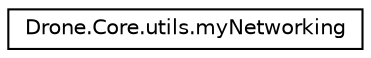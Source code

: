digraph "Graphical Class Hierarchy"
{
  edge [fontname="Helvetica",fontsize="10",labelfontname="Helvetica",labelfontsize="10"];
  node [fontname="Helvetica",fontsize="10",shape=record];
  rankdir="LR";
  Node1 [label="Drone.Core.utils.myNetworking",height=0.2,width=0.4,color="black", fillcolor="white", style="filled",URL="$dc/dc4/class_drone_1_1_core_1_1utils_1_1my_networking.html"];
}
